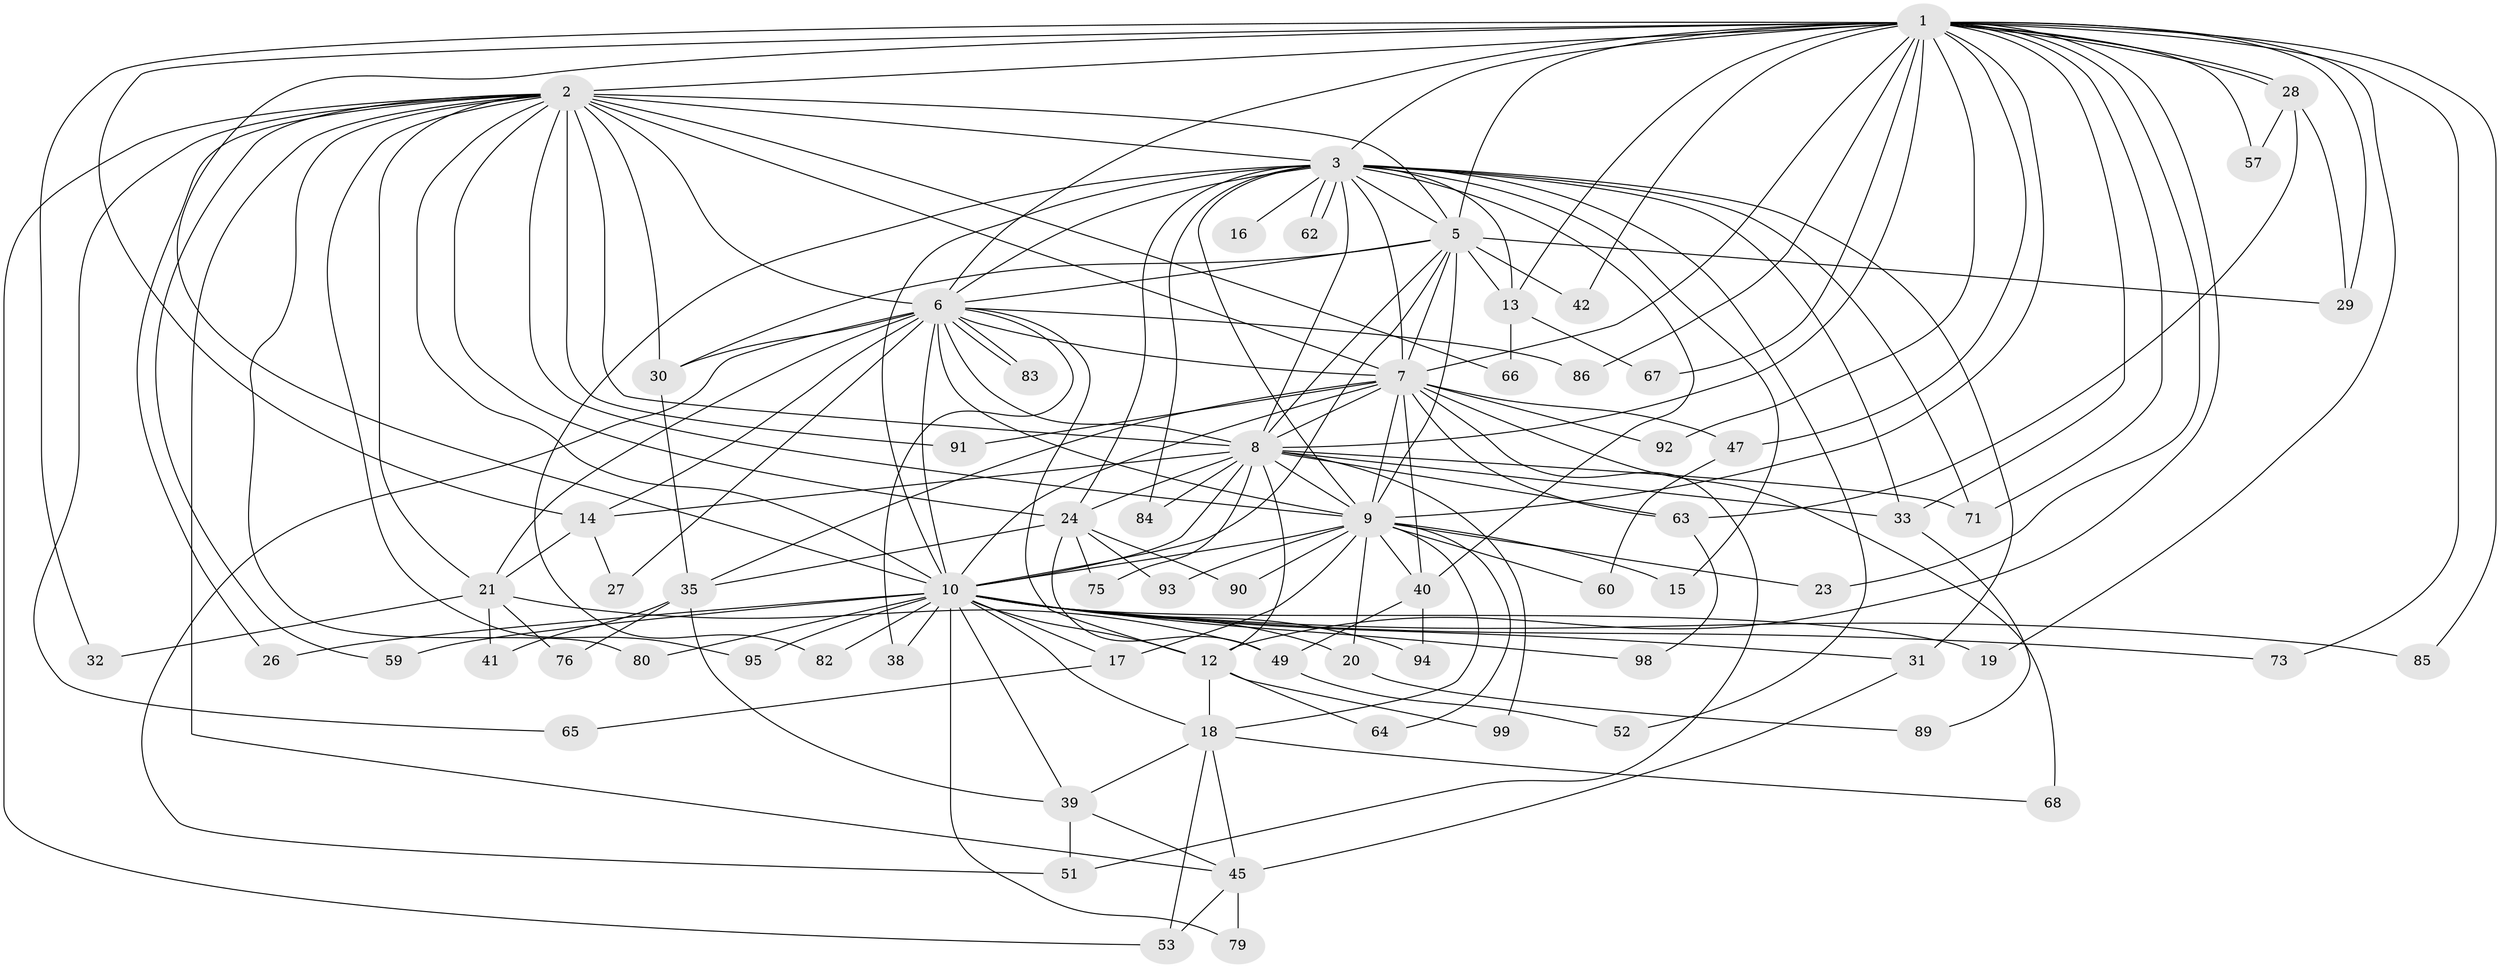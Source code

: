 // original degree distribution, {29: 0.01, 18: 0.03, 14: 0.01, 15: 0.01, 19: 0.02, 21: 0.01, 27: 0.01, 3: 0.16, 7: 0.02, 5: 0.04, 2: 0.56, 6: 0.05, 4: 0.07}
// Generated by graph-tools (version 1.1) at 2025/11/02/21/25 10:11:08]
// undirected, 71 vertices, 179 edges
graph export_dot {
graph [start="1"]
  node [color=gray90,style=filled];
  1 [super="+34"];
  2 [super="+22"];
  3 [super="+4"];
  5 [super="+55"];
  6 [super="+69"];
  7 [super="+77"];
  8 [super="+44"];
  9 [super="+11"];
  10 [super="+96"];
  12 [super="+56"];
  13 [super="+74"];
  14 [super="+25"];
  15 [super="+36"];
  16;
  17;
  18 [super="+54"];
  19;
  20;
  21 [super="+50"];
  23;
  24 [super="+48"];
  26;
  27;
  28 [super="+70"];
  29 [super="+58"];
  30 [super="+88"];
  31 [super="+61"];
  32;
  33 [super="+43"];
  35 [super="+37"];
  38;
  39 [super="+46"];
  40 [super="+97"];
  41;
  42;
  45 [super="+100"];
  47;
  49 [super="+72"];
  51;
  52;
  53 [super="+81"];
  57;
  59;
  60;
  62;
  63 [super="+78"];
  64;
  65;
  66;
  67;
  68;
  71 [super="+87"];
  73;
  75;
  76;
  79;
  80;
  82;
  83;
  84;
  85;
  86;
  89;
  90;
  91;
  92;
  93;
  94;
  95;
  98;
  99;
  1 -- 2 [weight=2];
  1 -- 3 [weight=2];
  1 -- 5;
  1 -- 6;
  1 -- 7;
  1 -- 8 [weight=2];
  1 -- 9;
  1 -- 10;
  1 -- 19;
  1 -- 23;
  1 -- 28 [weight=2];
  1 -- 28;
  1 -- 29;
  1 -- 32;
  1 -- 33;
  1 -- 47;
  1 -- 57;
  1 -- 67;
  1 -- 71;
  1 -- 73;
  1 -- 85;
  1 -- 86;
  1 -- 92;
  1 -- 42;
  1 -- 13;
  1 -- 14;
  1 -- 12;
  2 -- 3 [weight=2];
  2 -- 5;
  2 -- 6;
  2 -- 7;
  2 -- 8 [weight=2];
  2 -- 9;
  2 -- 10;
  2 -- 21;
  2 -- 26;
  2 -- 30;
  2 -- 59;
  2 -- 66;
  2 -- 80;
  2 -- 91;
  2 -- 24;
  2 -- 65;
  2 -- 53;
  2 -- 45;
  2 -- 95;
  3 -- 5 [weight=2];
  3 -- 6 [weight=2];
  3 -- 7 [weight=2];
  3 -- 8 [weight=2];
  3 -- 9 [weight=2];
  3 -- 10 [weight=2];
  3 -- 13;
  3 -- 15;
  3 -- 16 [weight=2];
  3 -- 24;
  3 -- 31;
  3 -- 40;
  3 -- 62;
  3 -- 62;
  3 -- 84;
  3 -- 33;
  3 -- 71;
  3 -- 82;
  3 -- 52;
  5 -- 6;
  5 -- 7;
  5 -- 8;
  5 -- 9;
  5 -- 10;
  5 -- 13;
  5 -- 29;
  5 -- 30;
  5 -- 42;
  6 -- 7;
  6 -- 8;
  6 -- 9 [weight=2];
  6 -- 10;
  6 -- 12;
  6 -- 14;
  6 -- 21;
  6 -- 27;
  6 -- 38;
  6 -- 83;
  6 -- 83;
  6 -- 86;
  6 -- 51;
  6 -- 30;
  7 -- 8;
  7 -- 9 [weight=2];
  7 -- 10;
  7 -- 35;
  7 -- 40;
  7 -- 47;
  7 -- 51;
  7 -- 63;
  7 -- 68;
  7 -- 91;
  7 -- 92;
  8 -- 9;
  8 -- 10;
  8 -- 12;
  8 -- 14;
  8 -- 24;
  8 -- 84;
  8 -- 99;
  8 -- 75;
  8 -- 33;
  8 -- 63;
  8 -- 71;
  9 -- 10;
  9 -- 15 [weight=2];
  9 -- 17;
  9 -- 20;
  9 -- 23;
  9 -- 60;
  9 -- 64;
  9 -- 90;
  9 -- 93;
  9 -- 40;
  9 -- 18;
  10 -- 17;
  10 -- 18;
  10 -- 19;
  10 -- 20;
  10 -- 26;
  10 -- 31;
  10 -- 38;
  10 -- 59;
  10 -- 73;
  10 -- 79;
  10 -- 80;
  10 -- 82;
  10 -- 85;
  10 -- 94;
  10 -- 95;
  10 -- 98;
  10 -- 12;
  10 -- 39;
  12 -- 18;
  12 -- 64;
  12 -- 99;
  13 -- 66;
  13 -- 67;
  14 -- 27;
  14 -- 21;
  17 -- 65;
  18 -- 39;
  18 -- 45;
  18 -- 68;
  18 -- 53;
  20 -- 89;
  21 -- 32;
  21 -- 41;
  21 -- 76;
  21 -- 49;
  24 -- 49;
  24 -- 90;
  24 -- 75;
  24 -- 93;
  24 -- 35;
  28 -- 57;
  28 -- 63;
  28 -- 29;
  30 -- 35;
  31 -- 45;
  33 -- 89;
  35 -- 39;
  35 -- 41;
  35 -- 76;
  39 -- 51;
  39 -- 45;
  40 -- 49;
  40 -- 94;
  45 -- 53;
  45 -- 79;
  47 -- 60;
  49 -- 52;
  63 -- 98;
}
